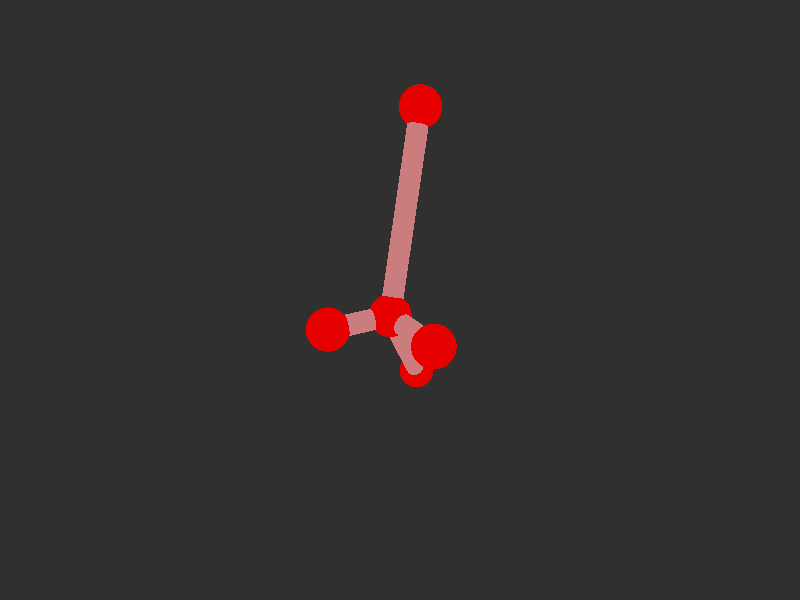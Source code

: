 #version 3.7; 
    global_settings { assumed_gamma 1.0 }
    

    camera {
    location  <20, 20, 20>
    right     x*image_width/image_height
    look_at   <0, 0, 0>
    angle 58
    }

    background { color rgb<1,1,1>*0.03 }


    light_source { <-20, 30, -25> color red 0.6 green 0.6 blue 0.6 }
    light_source { < 20, 30, -25> color red 0.6 green 0.6 blue 0.6 }
    
    #declare m = 1;
    union {

    union {
    sphere { m*<1.254744692620902,0.04331773492513293,0.6077564582696048>, 1 }        
    sphere {  m*<1.4989899086297211,0.04646013696930789,3.5977955164190147>, 1 }
    sphere {  m*<3.9922370976922577,0.0464601369693079,-0.6194866920716016>, 1 }
    sphere {  m*<-3.6161910398785895,8.015119230465213,-2.2722669231337793>, 1}
    sphere { m*<-3.7018450011714097,-8.132100471240529,-2.3222211390039877>, 1 }    

        pigment { color rgb<0.8,0,0>  }
    finish { ambient 0.1 diffuse 0.7 phong 1 }
    }    
    union {
    cylinder { m*<1.4989899086297211,0.04646013696930789,3.5977955164190147>, <1.254744692620902,0.04331773492513293,0.6077564582696048>, 0.5 }
    cylinder { m*<3.9922370976922577,0.0464601369693079,-0.6194866920716016>, <1.254744692620902,0.04331773492513293,0.6077564582696048>, 0.5}
    cylinder { m*<-3.6161910398785895,8.015119230465213,-2.2722669231337793>, <1.254744692620902,0.04331773492513293,0.6077564582696048>, 0.5 }
    cylinder {  m*<-3.7018450011714097,-8.132100471240529,-2.3222211390039877>, <1.254744692620902,0.04331773492513293,0.6077564582696048>, 0.5}

    pigment { color rgb<0.6,.2,.2>  }
    finish { ambient 0.1 diffuse 0.7 phong 1 }    
    }
    
    // rotate <0, 0, 0>
    }
    #version 3.7; 
    global_settings { assumed_gamma 1.0 }
    

    camera {
    location  <20, 20, 20>
    right     x*image_width/image_height
    look_at   <0, 0, 0>
    angle 58
    }

    background { color rgb<1,1,1>*0.03 }


    light_source { <-20, 30, -25> color red 0.6 green 0.6 blue 0.6 }
    light_source { < 20, 30, -25> color red 0.6 green 0.6 blue 0.6 }
    
    #declare m = 1;
    union {

    union {
    sphere { m*<1.254744692620902,0.04331773492513293,0.6077564582696048>, 1 }        
    sphere {  m*<1.4989899086297211,0.04646013696930789,3.5977955164190147>, 1 }
    sphere {  m*<3.9922370976922577,0.0464601369693079,-0.6194866920716016>, 1 }
    sphere {  m*<-3.6161910398785895,8.015119230465213,-2.2722669231337793>, 1}
    sphere { m*<-3.7018450011714097,-8.132100471240529,-2.3222211390039877>, 1 }    

        pigment { color rgb<0.8,0,0>  }
    finish { ambient 0.1 diffuse 0.7 phong 1 }
    }    
    union {
    cylinder { m*<1.4989899086297211,0.04646013696930789,3.5977955164190147>, <1.254744692620902,0.04331773492513293,0.6077564582696048>, 0.5 }
    cylinder { m*<3.9922370976922577,0.0464601369693079,-0.6194866920716016>, <1.254744692620902,0.04331773492513293,0.6077564582696048>, 0.5}
    cylinder { m*<-3.6161910398785895,8.015119230465213,-2.2722669231337793>, <1.254744692620902,0.04331773492513293,0.6077564582696048>, 0.5 }
    cylinder {  m*<-3.7018450011714097,-8.132100471240529,-2.3222211390039877>, <1.254744692620902,0.04331773492513293,0.6077564582696048>, 0.5}

    pigment { color rgb<0.6,.2,.2>  }
    finish { ambient 0.1 diffuse 0.7 phong 1 }    
    }
    
    // rotate <0, 0, 0>
    }
    